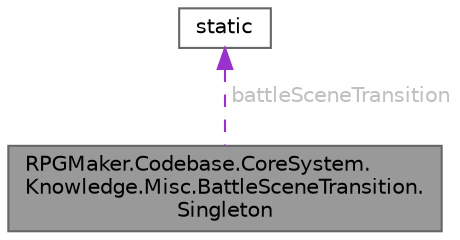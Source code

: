 digraph "RPGMaker.Codebase.CoreSystem.Knowledge.Misc.BattleSceneTransition.Singleton"
{
 // LATEX_PDF_SIZE
  bgcolor="transparent";
  edge [fontname=Helvetica,fontsize=10,labelfontname=Helvetica,labelfontsize=10];
  node [fontname=Helvetica,fontsize=10,shape=box,height=0.2,width=0.4];
  Node1 [id="Node000001",label="RPGMaker.Codebase.CoreSystem.\lKnowledge.Misc.BattleSceneTransition.\lSingleton",height=0.2,width=0.4,color="gray40", fillcolor="grey60", style="filled", fontcolor="black",tooltip="シングルトン"];
  Node2 -> Node1 [id="edge1_Node000001_Node000002",dir="back",color="darkorchid3",style="dashed",tooltip=" ",label=" battleSceneTransition",fontcolor="grey" ];
  Node2 [id="Node000002",label="static",height=0.2,width=0.4,color="gray40", fillcolor="white", style="filled",tooltip=" "];
}
